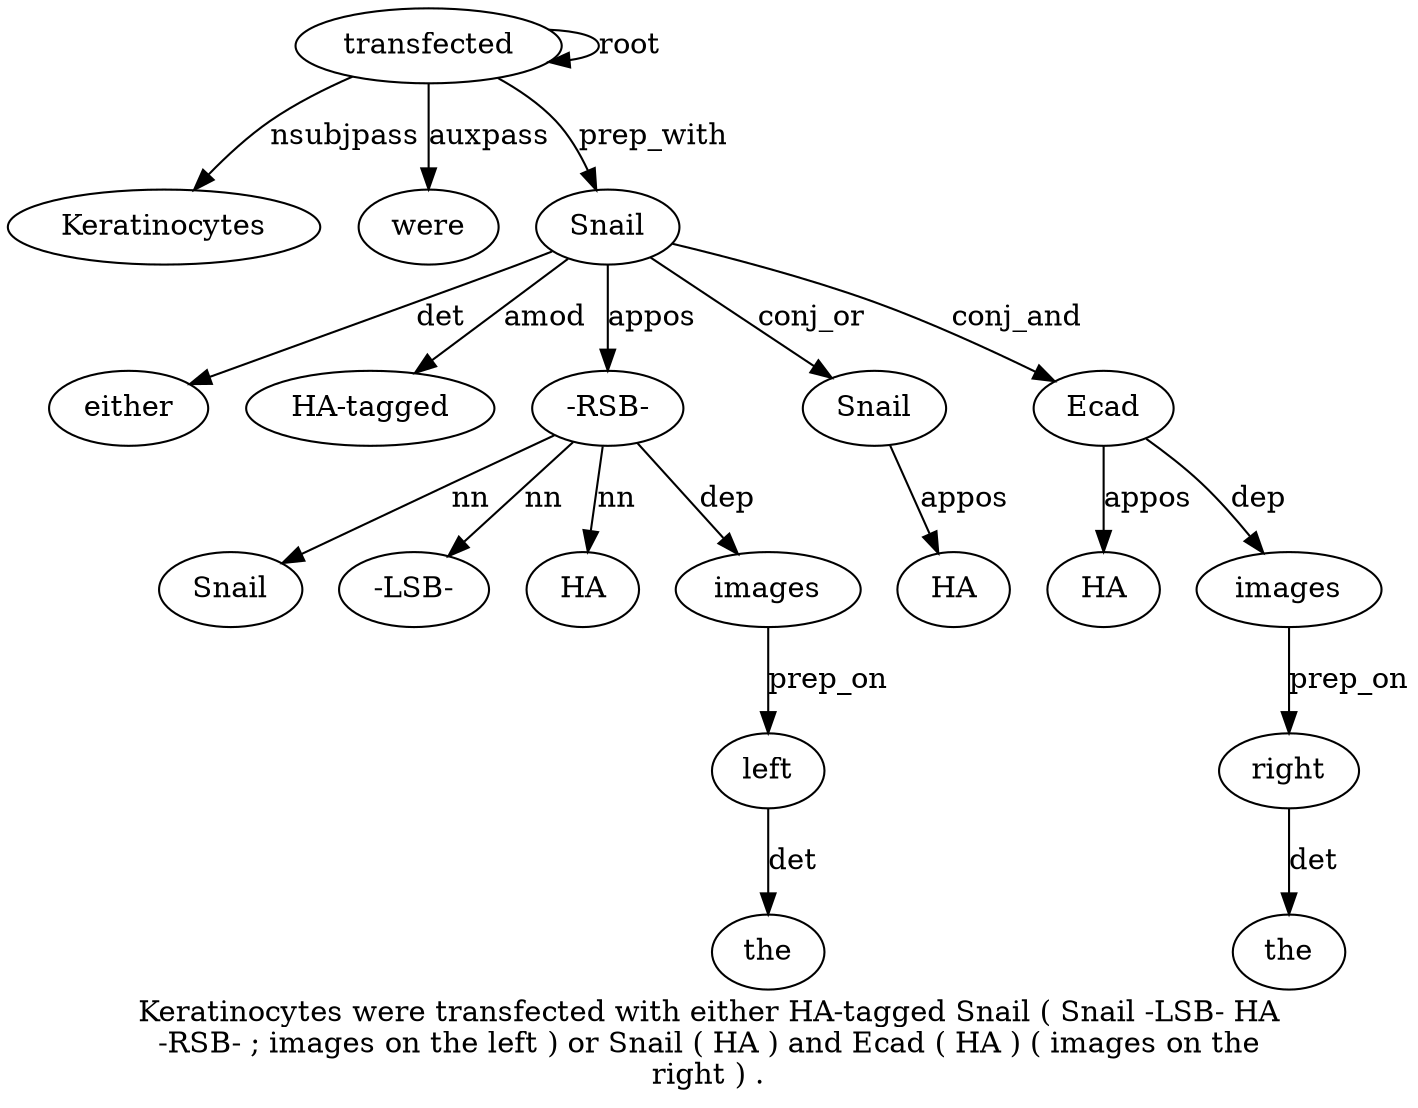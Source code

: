 digraph "Keratinocytes were transfected with either HA-tagged Snail ( Snail -LSB- HA -RSB- ; images on the left ) or Snail ( HA ) and Ecad ( HA ) ( images on the right ) ." {
label="Keratinocytes were transfected with either HA-tagged Snail ( Snail -LSB- HA
-RSB- ; images on the left ) or Snail ( HA ) and Ecad ( HA ) ( images on the
right ) .";
transfected3 [style=filled, fillcolor=white, label=transfected];
Keratinocytes1 [style=filled, fillcolor=white, label=Keratinocytes];
transfected3 -> Keratinocytes1  [label=nsubjpass];
were2 [style=filled, fillcolor=white, label=were];
transfected3 -> were2  [label=auxpass];
transfected3 -> transfected3  [label=root];
Snail7 [style=filled, fillcolor=white, label=Snail];
either5 [style=filled, fillcolor=white, label=either];
Snail7 -> either5  [label=det];
"HA-tagged6" [style=filled, fillcolor=white, label="HA-tagged"];
Snail7 -> "HA-tagged6"  [label=amod];
transfected3 -> Snail7  [label=prep_with];
"-RSB-12" [style=filled, fillcolor=white, label="-RSB-"];
Snail9 [style=filled, fillcolor=white, label=Snail];
"-RSB-12" -> Snail9  [label=nn];
"-LSB-10" [style=filled, fillcolor=white, label="-LSB-"];
"-RSB-12" -> "-LSB-10"  [label=nn];
HA11 [style=filled, fillcolor=white, label=HA];
"-RSB-12" -> HA11  [label=nn];
Snail7 -> "-RSB-12"  [label=appos];
images14 [style=filled, fillcolor=white, label=images];
"-RSB-12" -> images14  [label=dep];
left17 [style=filled, fillcolor=white, label=left];
the16 [style=filled, fillcolor=white, label=the];
left17 -> the16  [label=det];
images14 -> left17  [label=prep_on];
Snail20 [style=filled, fillcolor=white, label=Snail];
Snail7 -> Snail20  [label=conj_or];
HA22 [style=filled, fillcolor=white, label=HA];
Snail20 -> HA22  [label=appos];
Ecad25 [style=filled, fillcolor=white, label=Ecad];
Snail7 -> Ecad25  [label=conj_and];
HA27 [style=filled, fillcolor=white, label=HA];
Ecad25 -> HA27  [label=appos];
images30 [style=filled, fillcolor=white, label=images];
Ecad25 -> images30  [label=dep];
right33 [style=filled, fillcolor=white, label=right];
the32 [style=filled, fillcolor=white, label=the];
right33 -> the32  [label=det];
images30 -> right33  [label=prep_on];
}
